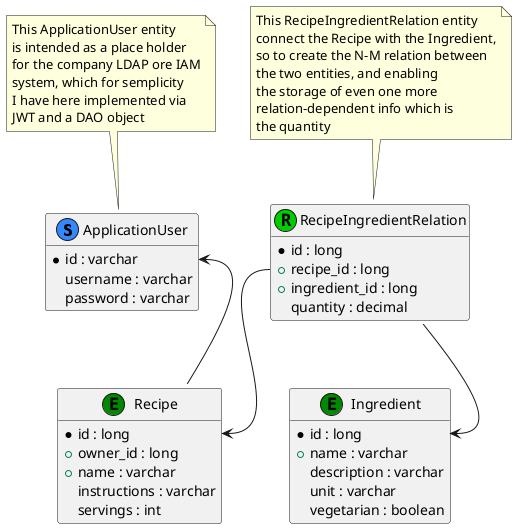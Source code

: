 @startuml
'https://plantuml.com/class-diagram


hide method

class User as "ApplicationUser" << (S,#3388FF) >>
{
    * id : varchar
    username : varchar
    password : varchar
}

note top of User
 This ApplicationUser entity
 is intended as a place holder
 for the company LDAP ore IAM
 system, which for semplicity
 I have here implemented via
 JWT and a DAO object
end note

class Recipe << (E,#008800) >>
{
    * id : long
    + owner_id : long
    + name : varchar
    instructions : varchar
    servings : int
}

class Ingredient << (E,#008800) >>
{
    * id : long
    + name : varchar
    description : varchar
    unit : varchar
    vegetarian : boolean
}


Recipe::owner_user_id -u-> User::id


class RecipeIngredientRelation  << (R,#00CC00) >>
 {
    * id : long
    + recipe_id : long
    + ingredient_id : long
    quantity : decimal
}

note top of RecipeIngredientRelation
 This RecipeIngredientRelation entity
 connect the Recipe with the Ingredient,
 so to create the N-M relation between
 the two entities, and enabling
 the storage of even one more
 relation-dependent info which is
 the quantity
end note


Recipe::id <-u- RecipeIngredientRelation::recipe_id
Ingredient::id <-u- RecipeIngredientRelation::product_id


@enduml